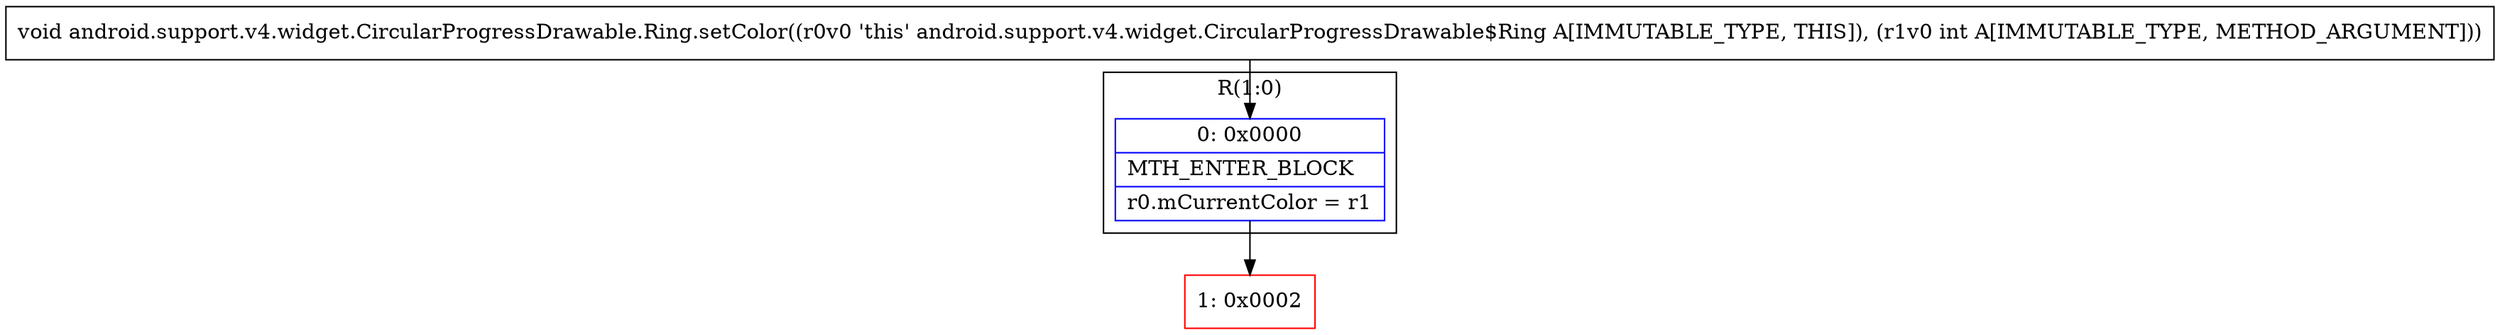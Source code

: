 digraph "CFG forandroid.support.v4.widget.CircularProgressDrawable.Ring.setColor(I)V" {
subgraph cluster_Region_1917159338 {
label = "R(1:0)";
node [shape=record,color=blue];
Node_0 [shape=record,label="{0\:\ 0x0000|MTH_ENTER_BLOCK\l|r0.mCurrentColor = r1\l}"];
}
Node_1 [shape=record,color=red,label="{1\:\ 0x0002}"];
MethodNode[shape=record,label="{void android.support.v4.widget.CircularProgressDrawable.Ring.setColor((r0v0 'this' android.support.v4.widget.CircularProgressDrawable$Ring A[IMMUTABLE_TYPE, THIS]), (r1v0 int A[IMMUTABLE_TYPE, METHOD_ARGUMENT])) }"];
MethodNode -> Node_0;
Node_0 -> Node_1;
}

